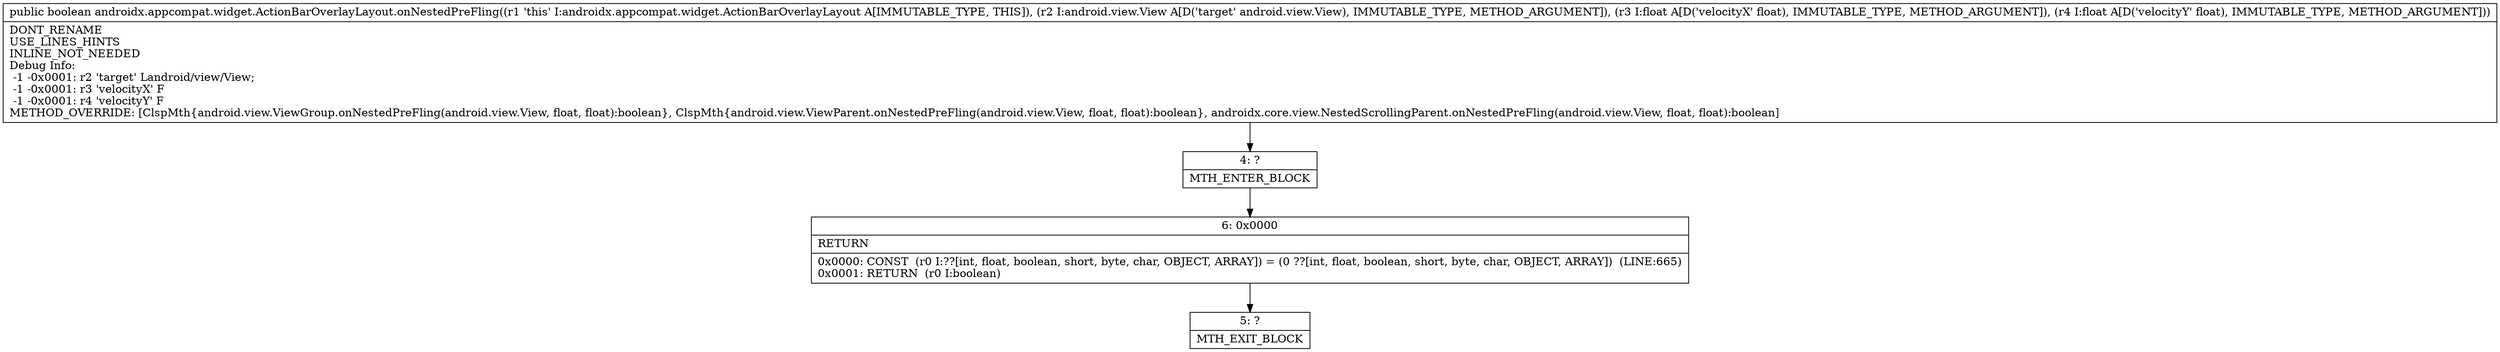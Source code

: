digraph "CFG forandroidx.appcompat.widget.ActionBarOverlayLayout.onNestedPreFling(Landroid\/view\/View;FF)Z" {
Node_4 [shape=record,label="{4\:\ ?|MTH_ENTER_BLOCK\l}"];
Node_6 [shape=record,label="{6\:\ 0x0000|RETURN\l|0x0000: CONST  (r0 I:??[int, float, boolean, short, byte, char, OBJECT, ARRAY]) = (0 ??[int, float, boolean, short, byte, char, OBJECT, ARRAY])  (LINE:665)\l0x0001: RETURN  (r0 I:boolean) \l}"];
Node_5 [shape=record,label="{5\:\ ?|MTH_EXIT_BLOCK\l}"];
MethodNode[shape=record,label="{public boolean androidx.appcompat.widget.ActionBarOverlayLayout.onNestedPreFling((r1 'this' I:androidx.appcompat.widget.ActionBarOverlayLayout A[IMMUTABLE_TYPE, THIS]), (r2 I:android.view.View A[D('target' android.view.View), IMMUTABLE_TYPE, METHOD_ARGUMENT]), (r3 I:float A[D('velocityX' float), IMMUTABLE_TYPE, METHOD_ARGUMENT]), (r4 I:float A[D('velocityY' float), IMMUTABLE_TYPE, METHOD_ARGUMENT]))  | DONT_RENAME\lUSE_LINES_HINTS\lINLINE_NOT_NEEDED\lDebug Info:\l  \-1 \-0x0001: r2 'target' Landroid\/view\/View;\l  \-1 \-0x0001: r3 'velocityX' F\l  \-1 \-0x0001: r4 'velocityY' F\lMETHOD_OVERRIDE: [ClspMth\{android.view.ViewGroup.onNestedPreFling(android.view.View, float, float):boolean\}, ClspMth\{android.view.ViewParent.onNestedPreFling(android.view.View, float, float):boolean\}, androidx.core.view.NestedScrollingParent.onNestedPreFling(android.view.View, float, float):boolean]\l}"];
MethodNode -> Node_4;Node_4 -> Node_6;
Node_6 -> Node_5;
}

